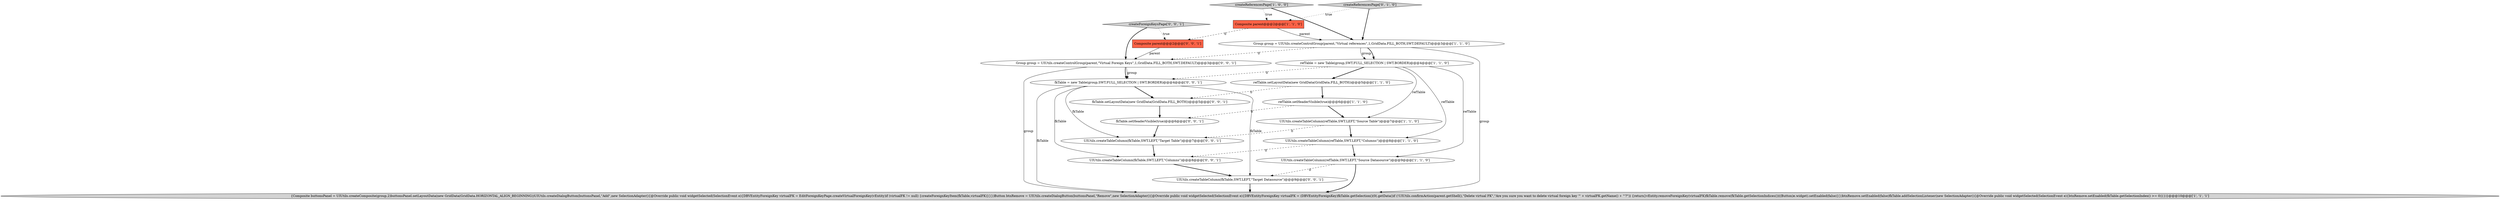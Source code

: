 digraph {
12 [style = filled, label = "fkTable.setHeaderVisible(true)@@@6@@@['0', '0', '1']", fillcolor = white, shape = ellipse image = "AAA0AAABBB3BBB"];
7 [style = filled, label = "refTable = new Table(group,SWT.FULL_SELECTION | SWT.BORDER)@@@4@@@['1', '1', '0']", fillcolor = white, shape = ellipse image = "AAA0AAABBB1BBB"];
15 [style = filled, label = "fkTable = new Table(group,SWT.FULL_SELECTION | SWT.BORDER)@@@4@@@['0', '0', '1']", fillcolor = white, shape = ellipse image = "AAA0AAABBB3BBB"];
16 [style = filled, label = "createForeignKeysPage['0', '0', '1']", fillcolor = lightgray, shape = diamond image = "AAA0AAABBB3BBB"];
18 [style = filled, label = "Composite parent@@@2@@@['0', '0', '1']", fillcolor = tomato, shape = box image = "AAA0AAABBB3BBB"];
2 [style = filled, label = "UIUtils.createTableColumn(refTable,SWT.LEFT,\"Columns\")@@@8@@@['1', '1', '0']", fillcolor = white, shape = ellipse image = "AAA0AAABBB1BBB"];
13 [style = filled, label = "fkTable.setLayoutData(new GridData(GridData.FILL_BOTH))@@@5@@@['0', '0', '1']", fillcolor = white, shape = ellipse image = "AAA0AAABBB3BBB"];
5 [style = filled, label = "refTable.setHeaderVisible(true)@@@6@@@['1', '1', '0']", fillcolor = white, shape = ellipse image = "AAA0AAABBB1BBB"];
0 [style = filled, label = "{Composite buttonsPanel = UIUtils.createComposite(group,2)buttonsPanel.setLayoutData(new GridData(GridData.HORIZONTAL_ALIGN_BEGINNING))UIUtils.createDialogButton(buttonsPanel,\"Add\",new SelectionAdapter(){@Override public void widgetSelected(SelectionEvent e){DBVEntityForeignKey virtualFK = EditForeignKeyPage.createVirtualForeignKey(vEntity)if (virtualFK != null) {createForeignKeyItem(fkTable,virtualFK)}}})Button btnRemove = UIUtils.createDialogButton(buttonsPanel,\"Remove\",new SelectionAdapter(){@Override public void widgetSelected(SelectionEvent e){DBVEntityForeignKey virtualFK = (DBVEntityForeignKey)fkTable.getSelection()(0(.getData()if (!UIUtils.confirmAction(parent.getShell(),\"Delete virtual FK\",\"Are you sure you want to delete virtual foreign key '\" + virtualFK.getName() + \"'?\")) {return}vEntity.removeForeignKey(virtualFK)fkTable.remove(fkTable.getSelectionIndices())((Button)e.widget).setEnabled(false)}})btnRemove.setEnabled(false)fkTable.addSelectionListener(new SelectionAdapter(){@Override public void widgetSelected(SelectionEvent e){btnRemove.setEnabled(fkTable.getSelectionIndex() >= 0)}})}@@@10@@@['1', '1', '1']", fillcolor = lightgray, shape = ellipse image = "AAA0AAABBB1BBB"];
19 [style = filled, label = "UIUtils.createTableColumn(fkTable,SWT.LEFT,\"Target Table\")@@@7@@@['0', '0', '1']", fillcolor = white, shape = ellipse image = "AAA0AAABBB3BBB"];
4 [style = filled, label = "Composite parent@@@2@@@['1', '1', '0']", fillcolor = tomato, shape = box image = "AAA0AAABBB1BBB"];
1 [style = filled, label = "refTable.setLayoutData(new GridData(GridData.FILL_BOTH))@@@5@@@['1', '1', '0']", fillcolor = white, shape = ellipse image = "AAA0AAABBB1BBB"];
6 [style = filled, label = "UIUtils.createTableColumn(refTable,SWT.LEFT,\"Source Table\")@@@7@@@['1', '1', '0']", fillcolor = white, shape = ellipse image = "AAA0AAABBB1BBB"];
9 [style = filled, label = "createReferencesPage['1', '0', '0']", fillcolor = lightgray, shape = diamond image = "AAA0AAABBB1BBB"];
17 [style = filled, label = "UIUtils.createTableColumn(fkTable,SWT.LEFT,\"Columns\")@@@8@@@['0', '0', '1']", fillcolor = white, shape = ellipse image = "AAA0AAABBB3BBB"];
8 [style = filled, label = "UIUtils.createTableColumn(refTable,SWT.LEFT,\"Source Datasource\")@@@9@@@['1', '1', '0']", fillcolor = white, shape = ellipse image = "AAA0AAABBB1BBB"];
14 [style = filled, label = "UIUtils.createTableColumn(fkTable,SWT.LEFT,\"Target Datasource\")@@@9@@@['0', '0', '1']", fillcolor = white, shape = ellipse image = "AAA0AAABBB3BBB"];
11 [style = filled, label = "Group group = UIUtils.createControlGroup(parent,\"Virtual Foreign Keys\",1,GridData.FILL_BOTH,SWT.DEFAULT)@@@3@@@['0', '0', '1']", fillcolor = white, shape = ellipse image = "AAA0AAABBB3BBB"];
10 [style = filled, label = "createReferencesPage['0', '1', '0']", fillcolor = lightgray, shape = diamond image = "AAA0AAABBB2BBB"];
3 [style = filled, label = "Group group = UIUtils.createControlGroup(parent,\"Virtual references\",1,GridData.FILL_BOTH,SWT.DEFAULT)@@@3@@@['1', '1', '0']", fillcolor = white, shape = ellipse image = "AAA0AAABBB1BBB"];
8->14 [style = dashed, label="0"];
3->7 [style = solid, label="group"];
7->15 [style = dashed, label="0"];
3->0 [style = solid, label="group"];
8->0 [style = bold, label=""];
2->17 [style = dashed, label="0"];
7->6 [style = solid, label="refTable"];
9->3 [style = bold, label=""];
16->18 [style = dotted, label="true"];
3->11 [style = dashed, label="0"];
17->14 [style = bold, label=""];
14->0 [style = bold, label=""];
11->15 [style = bold, label=""];
3->7 [style = bold, label=""];
6->2 [style = bold, label=""];
2->8 [style = bold, label=""];
10->3 [style = bold, label=""];
1->13 [style = dashed, label="0"];
15->0 [style = solid, label="fkTable"];
18->11 [style = solid, label="parent"];
13->12 [style = bold, label=""];
10->4 [style = dotted, label="true"];
15->14 [style = solid, label="fkTable"];
19->17 [style = bold, label=""];
9->4 [style = dotted, label="true"];
12->19 [style = bold, label=""];
4->3 [style = solid, label="parent"];
15->13 [style = bold, label=""];
5->12 [style = dashed, label="0"];
15->17 [style = solid, label="fkTable"];
4->18 [style = dashed, label="0"];
7->1 [style = bold, label=""];
6->19 [style = dashed, label="0"];
15->19 [style = solid, label="fkTable"];
16->11 [style = bold, label=""];
7->2 [style = solid, label="refTable"];
11->15 [style = solid, label="group"];
11->0 [style = solid, label="group"];
5->6 [style = bold, label=""];
1->5 [style = bold, label=""];
7->8 [style = solid, label="refTable"];
}

